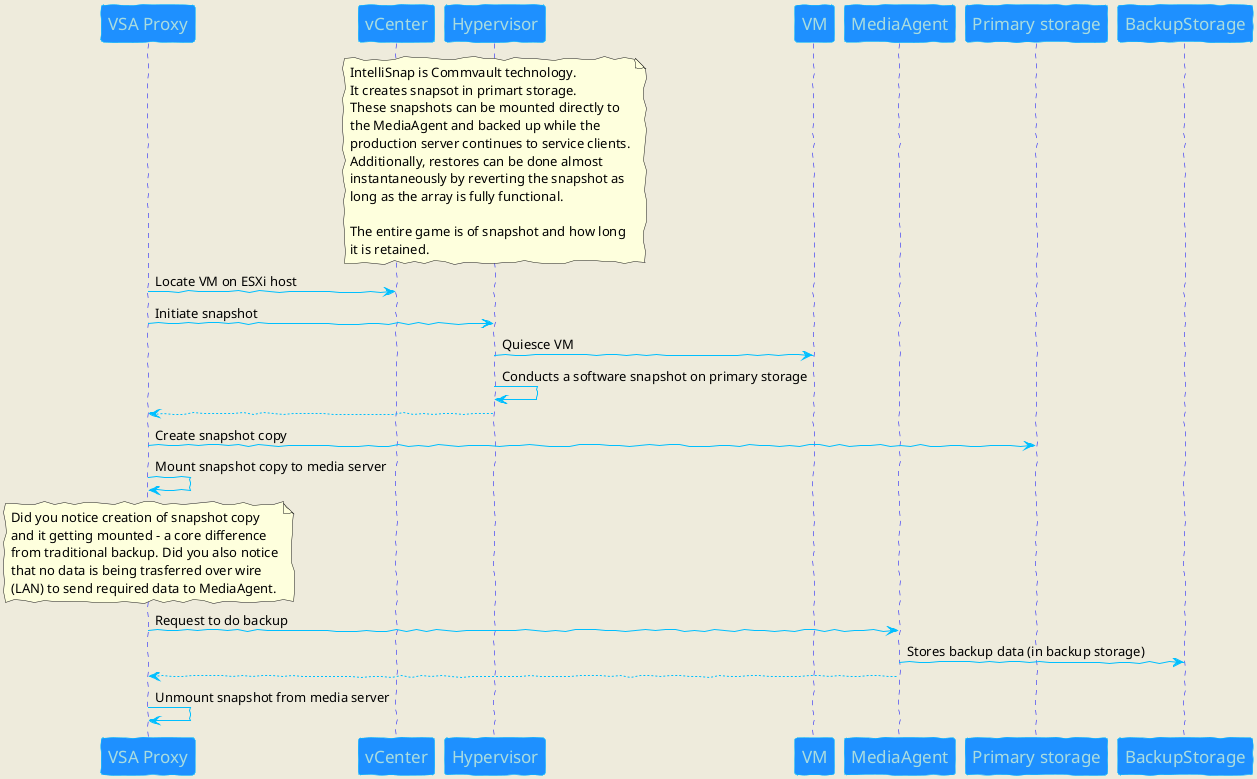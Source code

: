 @startuml

@startuml
skinparam backgroundColor #EEEBDC
skinparam handwritten true

skinparam sequence {
	ArrowColor DeepSkyBlue
	ActorBorderColor DeepSkyBlue
	LifeLineBorderColor blue
	LifeLineBackgroundColor #A9DCDF

	ParticipantBorderColor DeepSkyBlue
	ParticipantBackgroundColor DodgerBlue
	ParticipantFontName Impact
	ParticipantFontSize 17
	ParticipantFontColor #A9DCDF

	ActorBackgroundColor aqua
	ActorFontColor DeepSkyBlue
	ActorFontSize 17
	ActorFontName Aapex
}

participant "VSA Proxy"
participant vCenter
participant Hypervisor
participant VM
participant MediaAgent

note over Hypervisor
    IntelliSnap is Commvault technology.
    It creates snapsot in primart storage.
    These snapshots can be mounted directly to
    the MediaAgent and backed up while the
    production server continues to service clients.
    Additionally, restores can be done almost
    instantaneously by reverting the snapshot as
    long as the array is fully functional.

    The entire game is of snapshot and how long
    it is retained.
end note


"VSA Proxy" -> vCenter: Locate VM on ESXi host
"VSA Proxy" -> Hypervisor: Initiate snapshot
Hypervisor -> VM: Quiesce VM
Hypervisor -> Hypervisor: Conducts a software snapshot on primary storage
Hypervisor --> "VSA Proxy":
"VSA Proxy" -> "Primary storage": Create snapshot copy
"VSA Proxy" -> "VSA Proxy": Mount snapshot copy to media server
note over "VSA Proxy"
    Did you notice creation of snapshot copy
    and it getting mounted - a core difference
    from traditional backup. Did you also notice
    that no data is being trasferred over wire
    (LAN) to send required data to MediaAgent.
end note
"VSA Proxy" -> MediaAgent: Request to do backup
MediaAgent -> BackupStorage: Stores backup data (in backup storage)
MediaAgent --> "VSA Proxy"
"VSA Proxy" -> "VSA Proxy": Unmount snapshot from media server


@enduml